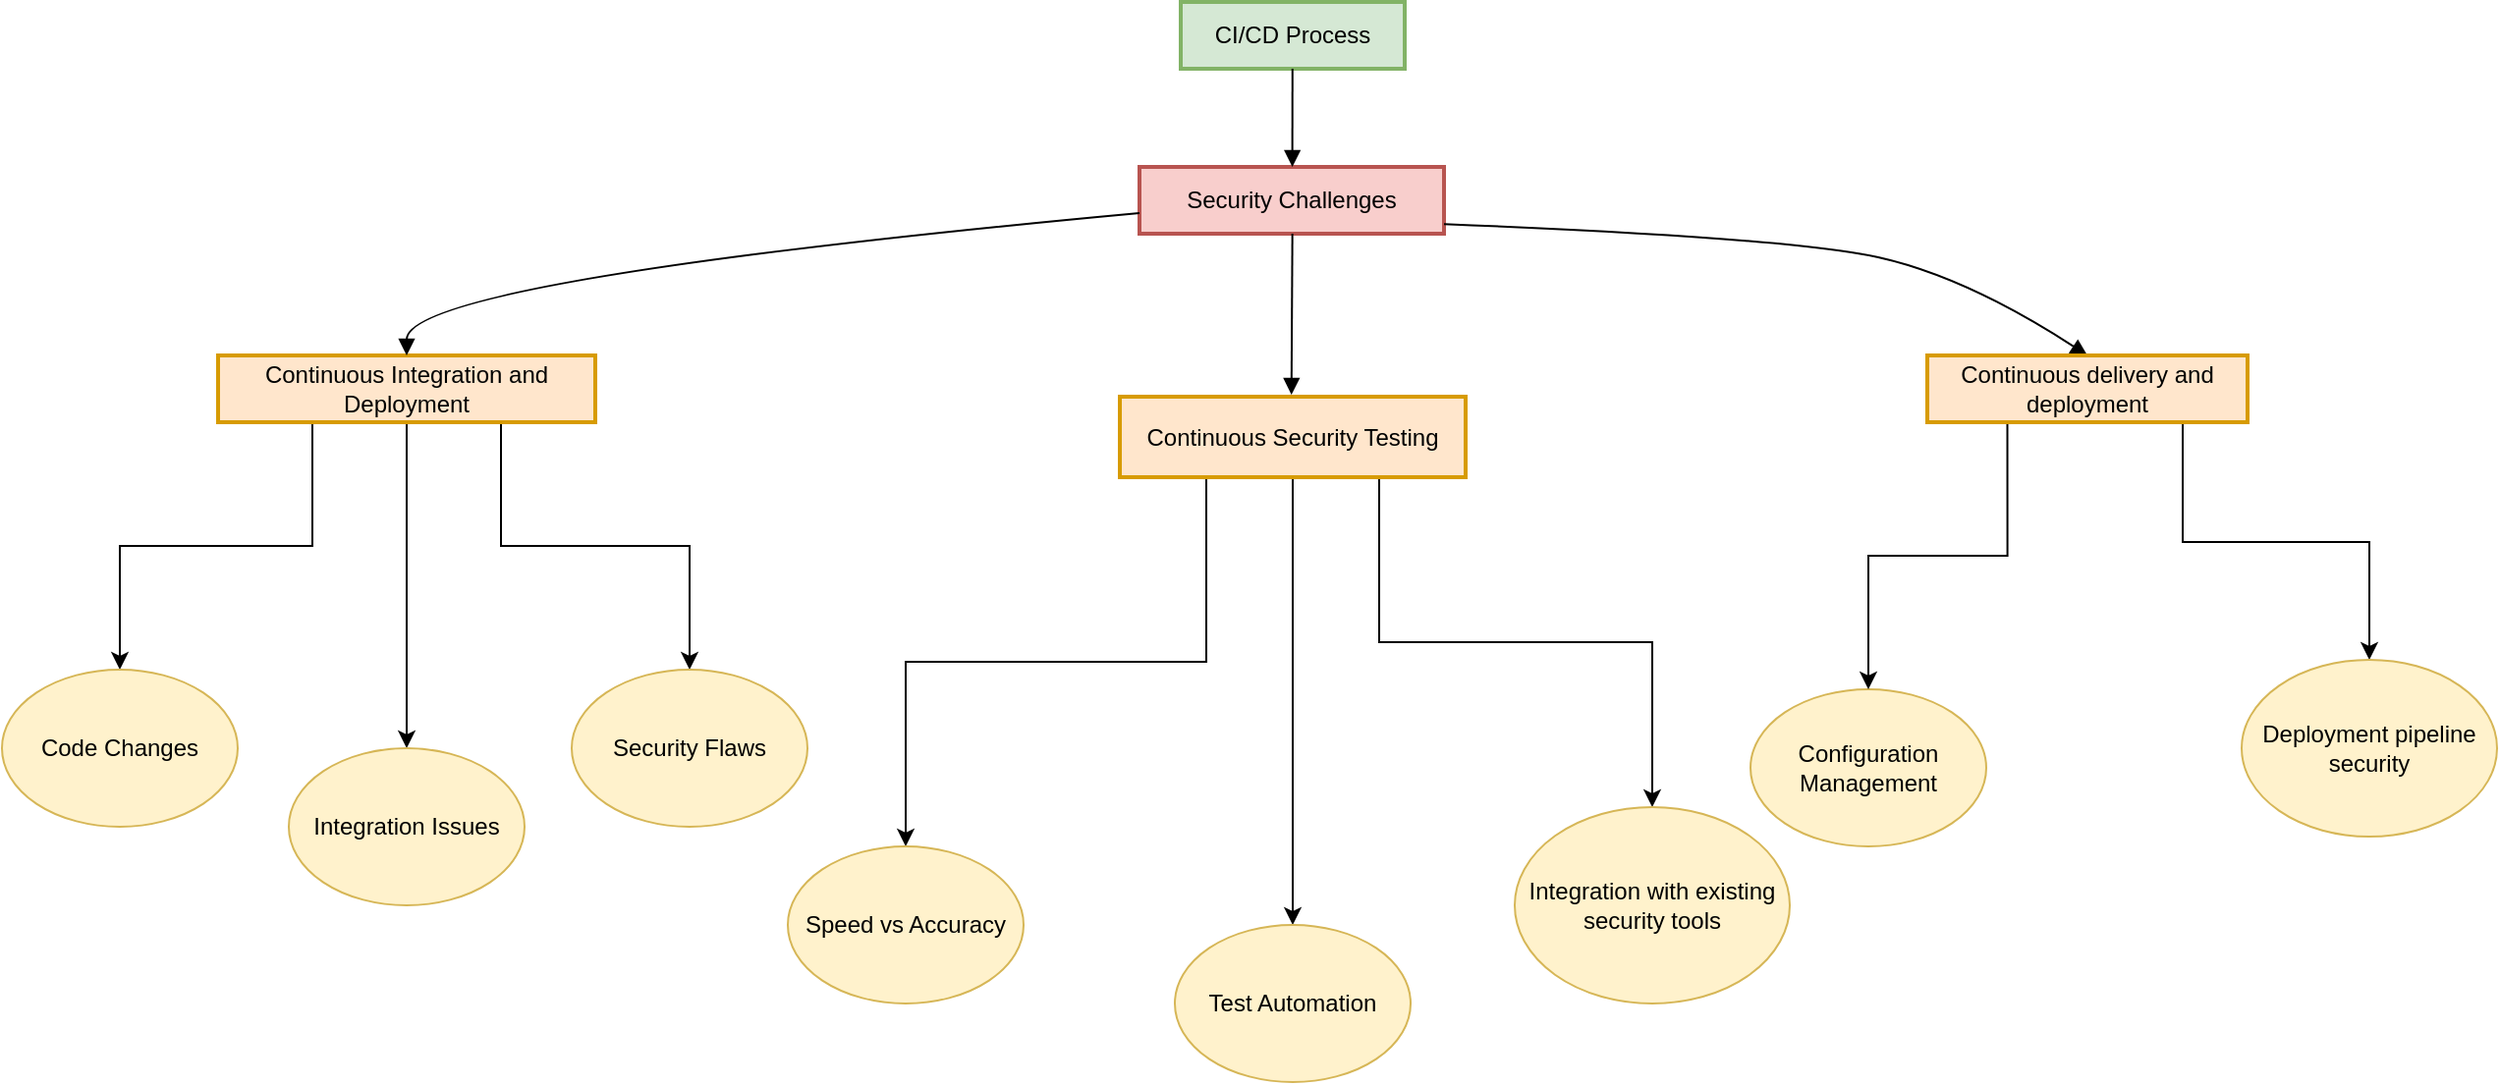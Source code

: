 <mxfile version="21.1.2" type="github">
  <diagram name="Page-1" id="OC_qVcGlNLEOAf9SV1fg">
    <mxGraphModel dx="2044" dy="1898" grid="1" gridSize="10" guides="1" tooltips="1" connect="1" arrows="1" fold="1" page="1" pageScale="1" pageWidth="850" pageHeight="1100" math="0" shadow="0">
      <root>
        <mxCell id="0" />
        <mxCell id="1" parent="0" />
        <mxCell id="2" value="CI/CD Process" style="whiteSpace=wrap;strokeWidth=2;fillColor=#d5e8d4;strokeColor=#82b366;" parent="1" vertex="1">
          <mxGeometry x="490" width="114" height="34" as="geometry" />
        </mxCell>
        <mxCell id="3" value="Security Challenges" style="whiteSpace=wrap;strokeWidth=2;fillColor=#f8cecc;strokeColor=#b85450;" parent="1" vertex="1">
          <mxGeometry x="469" y="84" width="155" height="34" as="geometry" />
        </mxCell>
        <mxCell id="mopfY2VgOTpxWG1uCRA--21" style="edgeStyle=orthogonalEdgeStyle;rounded=0;orthogonalLoop=1;jettySize=auto;html=1;exitX=0.25;exitY=1;exitDx=0;exitDy=0;entryX=0.5;entryY=0;entryDx=0;entryDy=0;" edge="1" parent="1" source="4" target="mopfY2VgOTpxWG1uCRA--24">
          <mxGeometry relative="1" as="geometry">
            <mxPoint x="-74" y="260" as="targetPoint" />
          </mxGeometry>
        </mxCell>
        <mxCell id="mopfY2VgOTpxWG1uCRA--42" style="edgeStyle=orthogonalEdgeStyle;rounded=0;orthogonalLoop=1;jettySize=auto;html=1;exitX=0.75;exitY=1;exitDx=0;exitDy=0;entryX=0.5;entryY=0;entryDx=0;entryDy=0;" edge="1" parent="1" source="4" target="mopfY2VgOTpxWG1uCRA--26">
          <mxGeometry relative="1" as="geometry" />
        </mxCell>
        <mxCell id="mopfY2VgOTpxWG1uCRA--43" style="edgeStyle=orthogonalEdgeStyle;rounded=0;orthogonalLoop=1;jettySize=auto;html=1;exitX=0.5;exitY=1;exitDx=0;exitDy=0;entryX=0.5;entryY=0;entryDx=0;entryDy=0;" edge="1" parent="1" source="4" target="mopfY2VgOTpxWG1uCRA--25">
          <mxGeometry relative="1" as="geometry" />
        </mxCell>
        <mxCell id="4" value="Continuous Integration and Deployment" style="whiteSpace=wrap;strokeWidth=2;fillColor=#ffe6cc;strokeColor=#d79b00;" parent="1" vertex="1">
          <mxGeometry y="180" width="192" height="34" as="geometry" />
        </mxCell>
        <mxCell id="mopfY2VgOTpxWG1uCRA--33" style="edgeStyle=orthogonalEdgeStyle;rounded=0;orthogonalLoop=1;jettySize=auto;html=1;exitX=0.75;exitY=1;exitDx=0;exitDy=0;entryX=0.5;entryY=0;entryDx=0;entryDy=0;" edge="1" parent="1" source="5" target="mopfY2VgOTpxWG1uCRA--32">
          <mxGeometry relative="1" as="geometry" />
        </mxCell>
        <mxCell id="mopfY2VgOTpxWG1uCRA--40" style="edgeStyle=orthogonalEdgeStyle;rounded=0;orthogonalLoop=1;jettySize=auto;html=1;exitX=0.5;exitY=1;exitDx=0;exitDy=0;entryX=0.5;entryY=0;entryDx=0;entryDy=0;" edge="1" parent="1" source="5" target="mopfY2VgOTpxWG1uCRA--30">
          <mxGeometry relative="1" as="geometry" />
        </mxCell>
        <mxCell id="mopfY2VgOTpxWG1uCRA--41" style="edgeStyle=orthogonalEdgeStyle;rounded=0;orthogonalLoop=1;jettySize=auto;html=1;exitX=0.25;exitY=1;exitDx=0;exitDy=0;entryX=0.5;entryY=0;entryDx=0;entryDy=0;" edge="1" parent="1" source="5" target="mopfY2VgOTpxWG1uCRA--28">
          <mxGeometry relative="1" as="geometry" />
        </mxCell>
        <mxCell id="5" value="Continuous Security Testing" style="whiteSpace=wrap;strokeWidth=2;fillColor=#ffe6cc;strokeColor=#d79b00;" parent="1" vertex="1">
          <mxGeometry x="459" y="201" width="176" height="41" as="geometry" />
        </mxCell>
        <mxCell id="9" value="" style="curved=1;startArrow=none;endArrow=block;exitX=0.499;exitY=0.985;entryX=0.502;entryY=-0.015;" parent="1" source="2" target="3" edge="1">
          <mxGeometry relative="1" as="geometry">
            <Array as="points" />
          </mxGeometry>
        </mxCell>
        <mxCell id="10" value="" style="curved=1;startArrow=none;endArrow=block;exitX=0.003;exitY=0.689;entryX=0.5;entryY=0;" parent="1" source="3" target="4" edge="1">
          <mxGeometry relative="1" as="geometry">
            <Array as="points">
              <mxPoint x="96" y="142" />
            </Array>
          </mxGeometry>
        </mxCell>
        <mxCell id="12" value="" style="curved=1;startArrow=none;endArrow=block;exitX=0.502;exitY=0.971;entryX=0.496;entryY=0;" parent="1" source="3" edge="1">
          <mxGeometry relative="1" as="geometry">
            <Array as="points" />
            <mxPoint x="546.359" y="200" as="targetPoint" />
          </mxGeometry>
        </mxCell>
        <mxCell id="13" value="" style="curved=1;startArrow=none;endArrow=block;exitX=1.002;exitY=0.858;entryX=0.5;entryY=0;entryDx=0;entryDy=0;" parent="1" source="3" target="mopfY2VgOTpxWG1uCRA--36" edge="1">
          <mxGeometry relative="1" as="geometry">
            <Array as="points">
              <mxPoint x="800" y="120" />
              <mxPoint x="890" y="140" />
            </Array>
            <mxPoint x="910" y="160" as="targetPoint" />
          </mxGeometry>
        </mxCell>
        <mxCell id="mopfY2VgOTpxWG1uCRA--24" value="Code Changes" style="ellipse;whiteSpace=wrap;html=1;fillColor=#fff2cc;strokeColor=#d6b656;" vertex="1" parent="1">
          <mxGeometry x="-110" y="340" width="120" height="80" as="geometry" />
        </mxCell>
        <mxCell id="mopfY2VgOTpxWG1uCRA--25" value="Integration Issues" style="ellipse;whiteSpace=wrap;html=1;fillColor=#fff2cc;strokeColor=#d6b656;" vertex="1" parent="1">
          <mxGeometry x="36" y="380" width="120" height="80" as="geometry" />
        </mxCell>
        <mxCell id="mopfY2VgOTpxWG1uCRA--26" value="Security Flaws" style="ellipse;whiteSpace=wrap;html=1;fillColor=#fff2cc;strokeColor=#d6b656;" vertex="1" parent="1">
          <mxGeometry x="180" y="340" width="120" height="80" as="geometry" />
        </mxCell>
        <mxCell id="mopfY2VgOTpxWG1uCRA--28" value="Speed vs Accuracy" style="ellipse;whiteSpace=wrap;html=1;fillColor=#fff2cc;strokeColor=#d6b656;" vertex="1" parent="1">
          <mxGeometry x="290" y="430" width="120" height="80" as="geometry" />
        </mxCell>
        <mxCell id="mopfY2VgOTpxWG1uCRA--30" value="Test Automation" style="ellipse;whiteSpace=wrap;html=1;fillColor=#fff2cc;strokeColor=#d6b656;" vertex="1" parent="1">
          <mxGeometry x="487" y="470" width="120" height="80" as="geometry" />
        </mxCell>
        <mxCell id="mopfY2VgOTpxWG1uCRA--32" value="Integration with existing security tools" style="ellipse;whiteSpace=wrap;html=1;fillColor=#fff2cc;strokeColor=#d6b656;" vertex="1" parent="1">
          <mxGeometry x="660" y="410" width="140" height="100" as="geometry" />
        </mxCell>
        <mxCell id="mopfY2VgOTpxWG1uCRA--35" value="Configuration Management" style="ellipse;whiteSpace=wrap;html=1;fillColor=#fff2cc;strokeColor=#d6b656;" vertex="1" parent="1">
          <mxGeometry x="780" y="350" width="120" height="80" as="geometry" />
        </mxCell>
        <mxCell id="mopfY2VgOTpxWG1uCRA--44" style="edgeStyle=orthogonalEdgeStyle;rounded=0;orthogonalLoop=1;jettySize=auto;html=1;exitX=0.25;exitY=1;exitDx=0;exitDy=0;" edge="1" parent="1" source="mopfY2VgOTpxWG1uCRA--36" target="mopfY2VgOTpxWG1uCRA--35">
          <mxGeometry relative="1" as="geometry" />
        </mxCell>
        <mxCell id="mopfY2VgOTpxWG1uCRA--46" style="edgeStyle=orthogonalEdgeStyle;rounded=0;orthogonalLoop=1;jettySize=auto;html=1;exitX=0.5;exitY=1;exitDx=0;exitDy=0;entryX=0.5;entryY=0;entryDx=0;entryDy=0;" edge="1" parent="1" source="mopfY2VgOTpxWG1uCRA--36" target="mopfY2VgOTpxWG1uCRA--45">
          <mxGeometry relative="1" as="geometry">
            <Array as="points">
              <mxPoint x="1000" y="214" />
              <mxPoint x="1000" y="275" />
              <mxPoint x="1095" y="275" />
            </Array>
          </mxGeometry>
        </mxCell>
        <mxCell id="mopfY2VgOTpxWG1uCRA--36" value="Continuous delivery and deployment" style="whiteSpace=wrap;strokeWidth=2;fillColor=#ffe6cc;strokeColor=#d79b00;" vertex="1" parent="1">
          <mxGeometry x="870" y="180" width="163" height="34" as="geometry" />
        </mxCell>
        <mxCell id="mopfY2VgOTpxWG1uCRA--45" value="Deployment pipeline security" style="ellipse;whiteSpace=wrap;html=1;fillColor=#fff2cc;strokeColor=#d6b656;" vertex="1" parent="1">
          <mxGeometry x="1030" y="335" width="130" height="90" as="geometry" />
        </mxCell>
      </root>
    </mxGraphModel>
  </diagram>
</mxfile>
